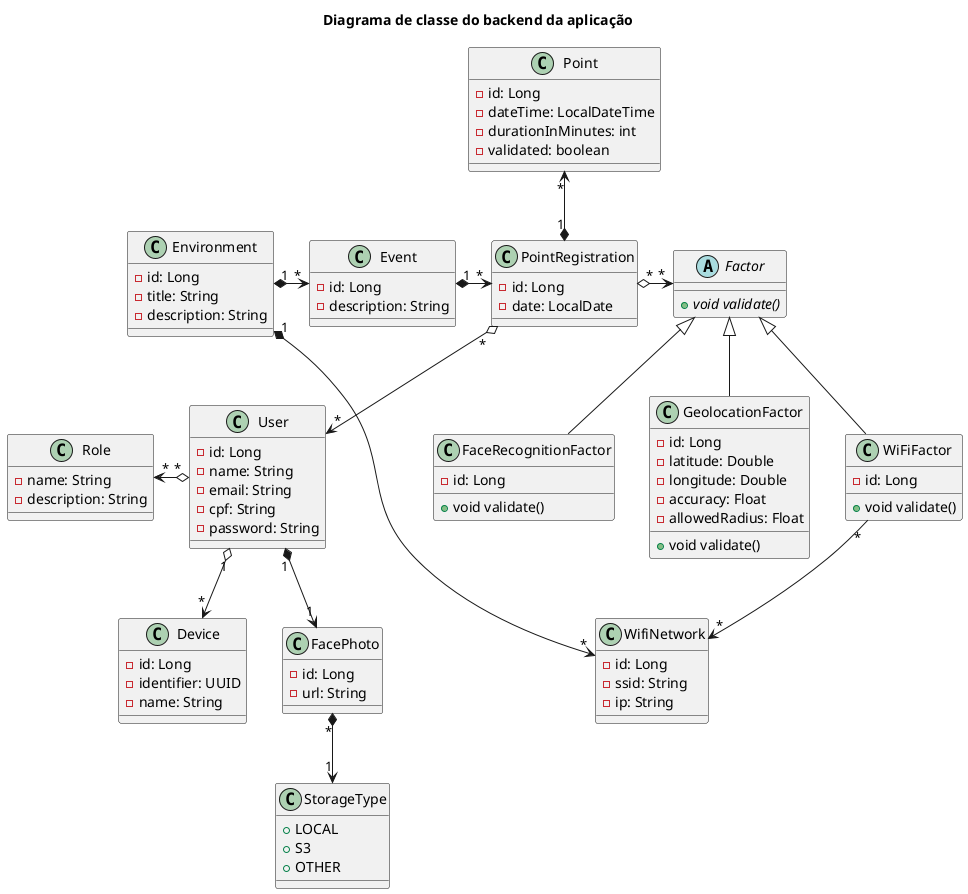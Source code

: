 @startuml
title Diagrama de classe do backend da aplicação

class User {
    - id: Long
    - name: String
    - email: String
    - cpf: String
    - password: String
}

class Device {
    - id: Long
    - identifier: UUID
    - name: String
}

class FacePhoto {
    - id: Long
    - url: String
}

class StorageType {
    + LOCAL
    + S3
    + OTHER
}

class Role {
    - name: String
    - description: String
}

class Event {
    - id: Long
    - description: String
}

class PointRegistration {
    - id: Long
    - date: LocalDate
}

class Point {
    - id: Long
    - dateTime: LocalDateTime
    - durationInMinutes: int
    - validated: boolean
}

abstract class Factor {
    + void {abstract} validate()
}

class Environment {
    - id: Long
    - title: String
    - description: String
}

class WifiNetwork {
    - id: Long
    - ssid: String
    - ip: String
}

class FaceRecognitionFactor {
    - id: Long
    + void validate()
}

class GeolocationFactor {
    - id: Long
    - latitude: Double
    - longitude: Double
    - accuracy: Float
    - allowedRadius: Float
    + void validate()
}

class WiFiFactor {
    - id: Long
    + void validate()
}

Environment "1" *-> "*" Event
Environment "1" *-down-> "*" WifiNetwork
Event "1" *-> "*" PointRegistration

PointRegistration "1" *-up-> "*" Point
PointRegistration "*" o-down-> "*" User
PointRegistration "*" o-> "*" Factor

Factor <|-- FaceRecognitionFactor
Factor <|-- GeolocationFactor
Factor <|-- WiFiFactor

WiFiFactor "*" --> "*" WifiNetwork

User "*" o-left-> "*" Role
User "1" o-down-> "*" Device
User "1" *-down-> "1" FacePhoto

FacePhoto "*" *-down-> "1" StorageType

@enduml